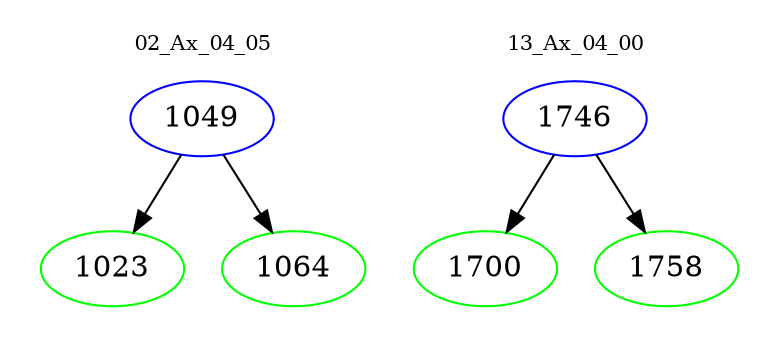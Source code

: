 digraph{
subgraph cluster_0 {
color = white
label = "02_Ax_04_05";
fontsize=10;
T0_1049 [label="1049", color="blue"]
T0_1049 -> T0_1023 [color="black"]
T0_1023 [label="1023", color="green"]
T0_1049 -> T0_1064 [color="black"]
T0_1064 [label="1064", color="green"]
}
subgraph cluster_1 {
color = white
label = "13_Ax_04_00";
fontsize=10;
T1_1746 [label="1746", color="blue"]
T1_1746 -> T1_1700 [color="black"]
T1_1700 [label="1700", color="green"]
T1_1746 -> T1_1758 [color="black"]
T1_1758 [label="1758", color="green"]
}
}
